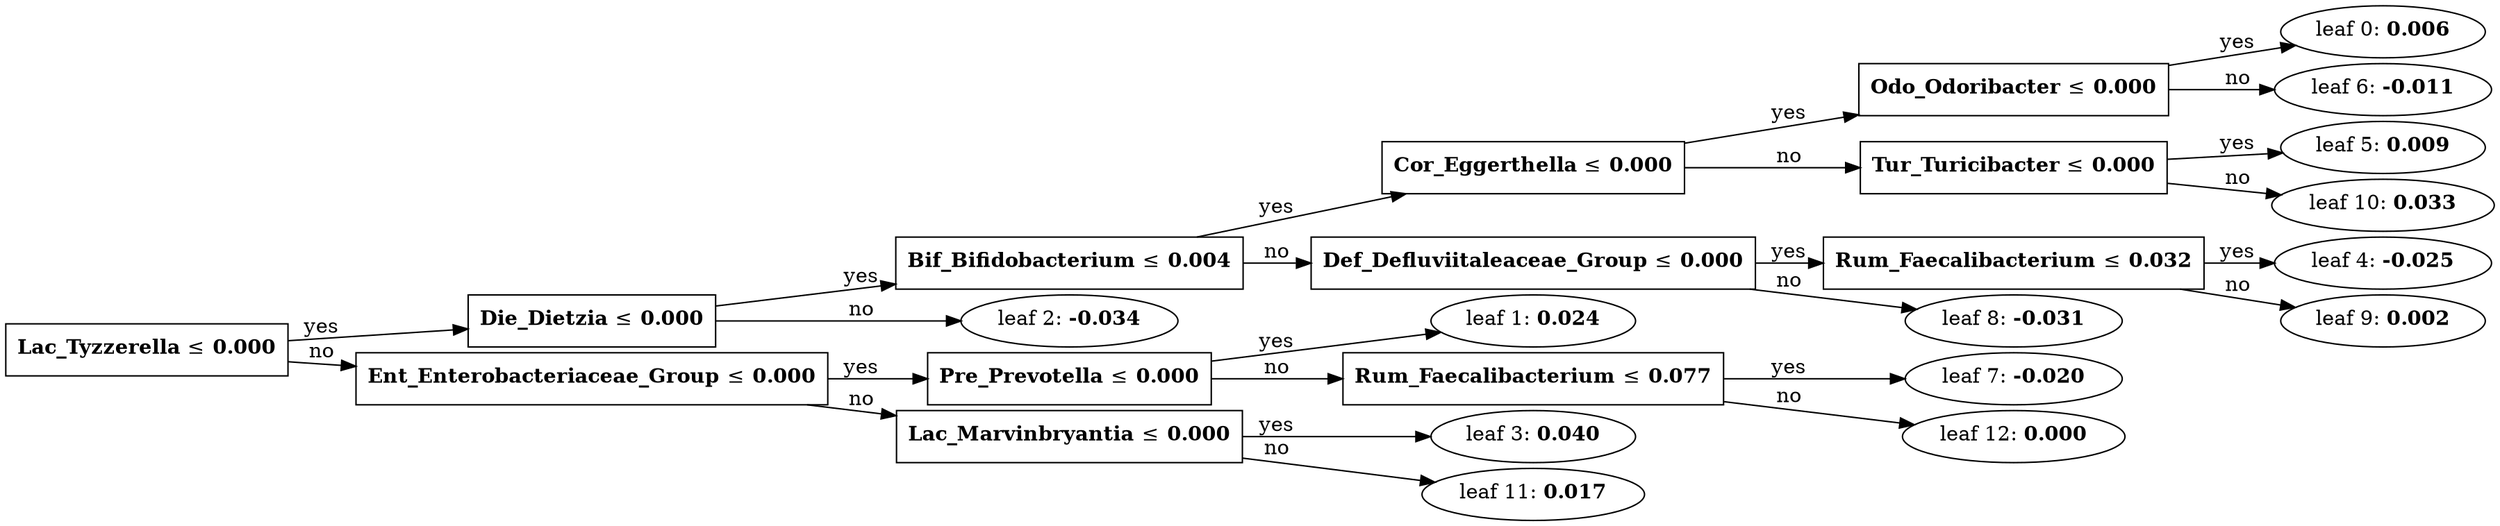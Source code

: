 digraph Tree_Autoimmune_SD {
	graph [nodesep=0.05 rankdir=LR ranksep=0.3]
	split0 [label=<<B>Lac_Tyzzerella</B> &#8804; <B>0.000</B>> fillcolor=white shape=rectangle style=""]
	split1 [label=<<B>Die_Dietzia</B> &#8804; <B>0.000</B>> fillcolor=white shape=rectangle style=""]
	split3 [label=<<B>Bif_Bifidobacterium</B> &#8804; <B>0.004</B>> fillcolor=white shape=rectangle style=""]
	split4 [label=<<B>Cor_Eggerthella</B> &#8804; <B>0.000</B>> fillcolor=white shape=rectangle style=""]
	split5 [label=<<B>Odo_Odoribacter</B> &#8804; <B>0.000</B>> fillcolor=white shape=rectangle style=""]
	leaf0 [label=<leaf 0: <B>0.006</B>>]
	split5 -> leaf0 [label=yes]
	leaf6 [label=<leaf 6: <B>-0.011</B>>]
	split5 -> leaf6 [label=no]
	split4 -> split5 [label=yes]
	split9 [label=<<B>Tur_Turicibacter</B> &#8804; <B>0.000</B>> fillcolor=white shape=rectangle style=""]
	leaf5 [label=<leaf 5: <B>0.009</B>>]
	split9 -> leaf5 [label=yes]
	leaf10 [label=<leaf 10: <B>0.033</B>>]
	split9 -> leaf10 [label=no]
	split4 -> split9 [label=no]
	split3 -> split4 [label=yes]
	split7 [label=<<B>Def_Defluviitaleaceae_Group</B> &#8804; <B>0.000</B>> fillcolor=white shape=rectangle style=""]
	split8 [label=<<B>Rum_Faecalibacterium</B> &#8804; <B>0.032</B>> fillcolor=white shape=rectangle style=""]
	leaf4 [label=<leaf 4: <B>-0.025</B>>]
	split8 -> leaf4 [label=yes]
	leaf9 [label=<leaf 9: <B>0.002</B>>]
	split8 -> leaf9 [label=no]
	split7 -> split8 [label=yes]
	leaf8 [label=<leaf 8: <B>-0.031</B>>]
	split7 -> leaf8 [label=no]
	split3 -> split7 [label=no]
	split1 -> split3 [label=yes]
	leaf2 [label=<leaf 2: <B>-0.034</B>>]
	split1 -> leaf2 [label=no]
	split0 -> split1 [label=yes]
	split2 [label=<<B>Ent_Enterobacteriaceae_Group</B> &#8804; <B>0.000</B>> fillcolor=white shape=rectangle style=""]
	split6 [label=<<B>Pre_Prevotella</B> &#8804; <B>0.000</B>> fillcolor=white shape=rectangle style=""]
	leaf1 [label=<leaf 1: <B>0.024</B>>]
	split6 -> leaf1 [label=yes]
	split11 [label=<<B>Rum_Faecalibacterium</B> &#8804; <B>0.077</B>> fillcolor=white shape=rectangle style=""]
	leaf7 [label=<leaf 7: <B>-0.020</B>>]
	split11 -> leaf7 [label=yes]
	leaf12 [label=<leaf 12: <B>0.000</B>>]
	split11 -> leaf12 [label=no]
	split6 -> split11 [label=no]
	split2 -> split6 [label=yes]
	split10 [label=<<B>Lac_Marvinbryantia</B> &#8804; <B>0.000</B>> fillcolor=white shape=rectangle style=""]
	leaf3 [label=<leaf 3: <B>0.040</B>>]
	split10 -> leaf3 [label=yes]
	leaf11 [label=<leaf 11: <B>0.017</B>>]
	split10 -> leaf11 [label=no]
	split2 -> split10 [label=no]
	split0 -> split2 [label=no]
}
